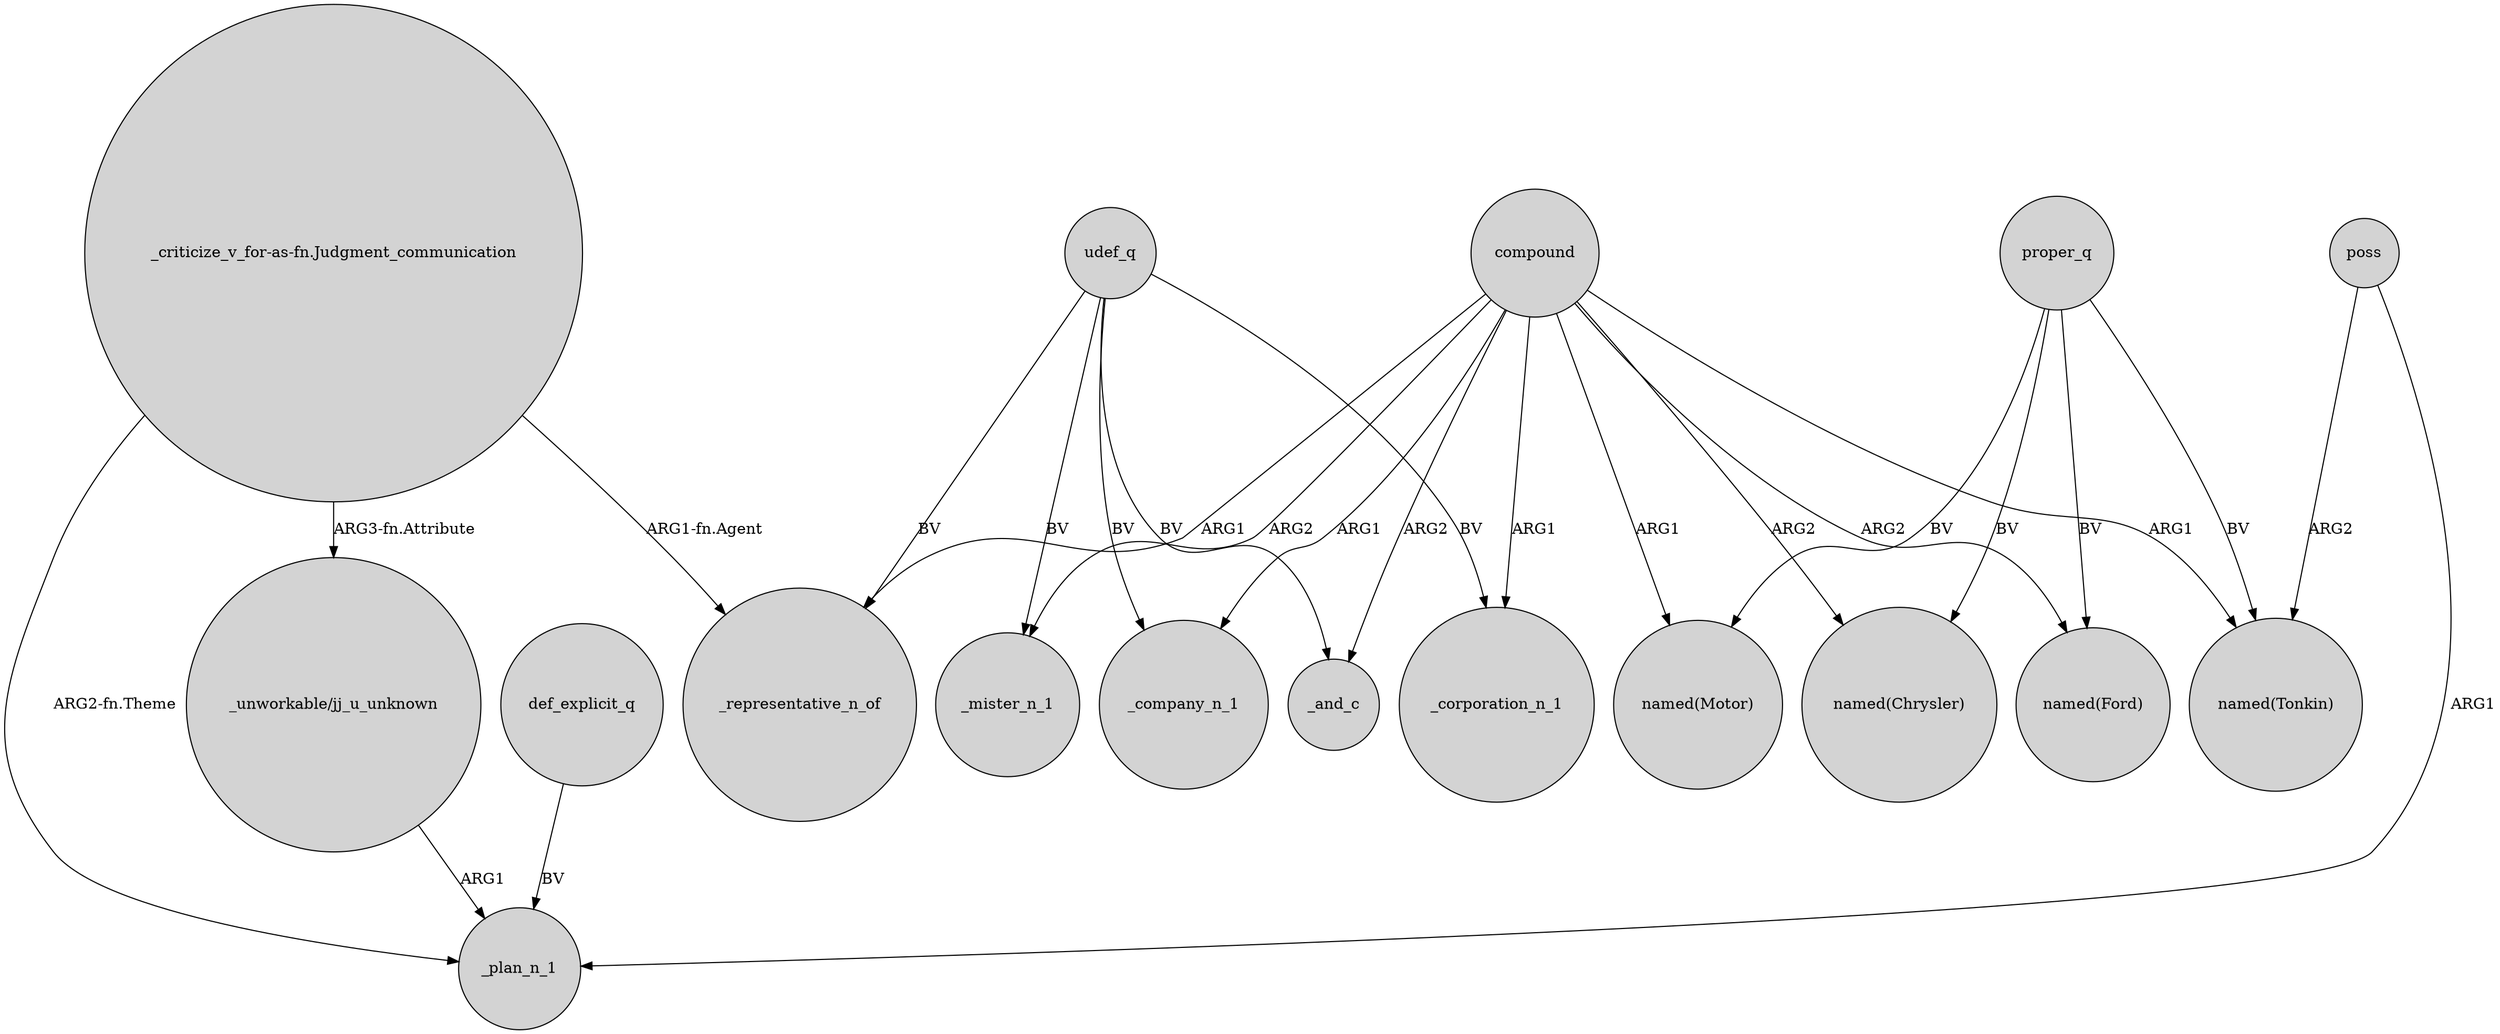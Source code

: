 digraph {
	node [shape=circle style=filled]
	poss -> _plan_n_1 [label=ARG1]
	"_criticize_v_for-as-fn.Judgment_communication" -> _representative_n_of [label="ARG1-fn.Agent"]
	compound -> _mister_n_1 [label=ARG2]
	def_explicit_q -> _plan_n_1 [label=BV]
	udef_q -> _mister_n_1 [label=BV]
	compound -> _company_n_1 [label=ARG1]
	compound -> _representative_n_of [label=ARG1]
	compound -> "named(Motor)" [label=ARG1]
	compound -> "named(Tonkin)" [label=ARG1]
	udef_q -> _representative_n_of [label=BV]
	proper_q -> "named(Tonkin)" [label=BV]
	proper_q -> "named(Chrysler)" [label=BV]
	"_criticize_v_for-as-fn.Judgment_communication" -> _plan_n_1 [label="ARG2-fn.Theme"]
	udef_q -> _corporation_n_1 [label=BV]
	compound -> _and_c [label=ARG2]
	compound -> "named(Chrysler)" [label=ARG2]
	proper_q -> "named(Motor)" [label=BV]
	compound -> _corporation_n_1 [label=ARG1]
	poss -> "named(Tonkin)" [label=ARG2]
	proper_q -> "named(Ford)" [label=BV]
	compound -> "named(Ford)" [label=ARG2]
	"_criticize_v_for-as-fn.Judgment_communication" -> "_unworkable/jj_u_unknown" [label="ARG3-fn.Attribute"]
	udef_q -> _and_c [label=BV]
	udef_q -> _company_n_1 [label=BV]
	"_unworkable/jj_u_unknown" -> _plan_n_1 [label=ARG1]
}
